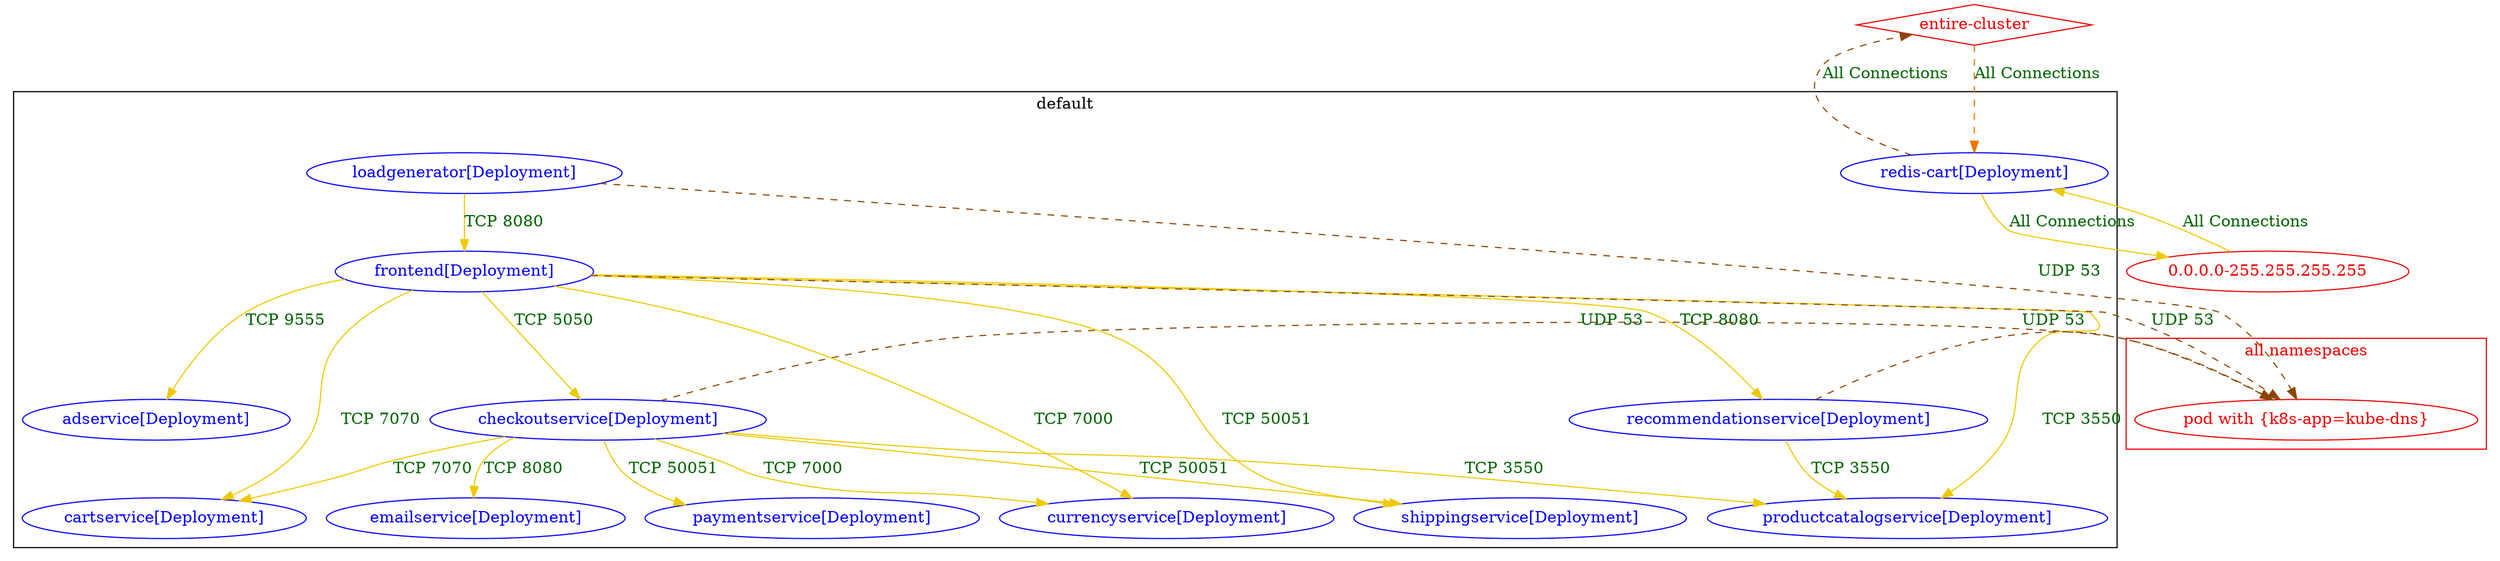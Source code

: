 digraph {
	subgraph "cluster_default" {
		color="black"
		fontcolor="black"
		"default/adservice[Deployment]" [label="adservice[Deployment]" color="blue" fontcolor="blue"]
		"default/cartservice[Deployment]" [label="cartservice[Deployment]" color="blue" fontcolor="blue"]
		"default/checkoutservice[Deployment]" [label="checkoutservice[Deployment]" color="blue" fontcolor="blue"]
		"default/currencyservice[Deployment]" [label="currencyservice[Deployment]" color="blue" fontcolor="blue"]
		"default/emailservice[Deployment]" [label="emailservice[Deployment]" color="blue" fontcolor="blue"]
		"default/frontend[Deployment]" [label="frontend[Deployment]" color="blue" fontcolor="blue"]
		"default/loadgenerator[Deployment]" [label="loadgenerator[Deployment]" color="blue" fontcolor="blue"]
		"default/paymentservice[Deployment]" [label="paymentservice[Deployment]" color="blue" fontcolor="blue"]
		"default/productcatalogservice[Deployment]" [label="productcatalogservice[Deployment]" color="blue" fontcolor="blue"]
		"default/recommendationservice[Deployment]" [label="recommendationservice[Deployment]" color="blue" fontcolor="blue"]
		"default/redis-cart[Deployment]" [label="redis-cart[Deployment]" color="blue" fontcolor="blue"]
		"default/shippingservice[Deployment]" [label="shippingservice[Deployment]" color="blue" fontcolor="blue"]
		label="default"
	}
	subgraph "cluster_all namespaces" {
		color="red2"
		fontcolor="red2"
		"pod with {k8s-app=kube-dns}_in_all namespaces" [label="pod with {k8s-app=kube-dns}" color="red2" fontcolor="red2"]
		label="all namespaces"
	}
	"0.0.0.0-255.255.255.255" [label="0.0.0.0-255.255.255.255" color="red2" fontcolor="red2"]
	"entire-cluster" [label="entire-cluster" color="red2" fontcolor="red2" shape=diamond]
	"0.0.0.0-255.255.255.255" -> "default/redis-cart[Deployment]" [label="All Connections" color="gold2" fontcolor="darkgreen" weight=0.5]
	"default/checkoutservice[Deployment]" -> "default/cartservice[Deployment]" [label="TCP 7070" color="gold2" fontcolor="darkgreen" weight=1]
	"default/checkoutservice[Deployment]" -> "default/currencyservice[Deployment]" [label="TCP 7000" color="gold2" fontcolor="darkgreen" weight=0.5]
	"default/checkoutservice[Deployment]" -> "default/emailservice[Deployment]" [label="TCP 8080" color="gold2" fontcolor="darkgreen" weight=0.5]
	"default/checkoutservice[Deployment]" -> "default/paymentservice[Deployment]" [label="TCP 50051" color="gold2" fontcolor="darkgreen" weight=0.5]
	"default/checkoutservice[Deployment]" -> "default/productcatalogservice[Deployment]" [label="TCP 3550" color="gold2" fontcolor="darkgreen" weight=0.5]
	"default/checkoutservice[Deployment]" -> "default/shippingservice[Deployment]" [label="TCP 50051" color="gold2" fontcolor="darkgreen" weight=0.5]
	"default/checkoutservice[Deployment]" -> "pod with {k8s-app=kube-dns}_in_all namespaces" [label="UDP 53" color="darkorange4" fontcolor="darkgreen" weight=0.5 style=dashed]
	"default/frontend[Deployment]" -> "default/adservice[Deployment]" [label="TCP 9555" color="gold2" fontcolor="darkgreen" weight=1]
	"default/frontend[Deployment]" -> "default/cartservice[Deployment]" [label="TCP 7070" color="gold2" fontcolor="darkgreen" weight=1]
	"default/frontend[Deployment]" -> "default/checkoutservice[Deployment]" [label="TCP 5050" color="gold2" fontcolor="darkgreen" weight=1]
	"default/frontend[Deployment]" -> "default/currencyservice[Deployment]" [label="TCP 7000" color="gold2" fontcolor="darkgreen" weight=1]
	"default/frontend[Deployment]" -> "default/productcatalogservice[Deployment]" [label="TCP 3550" color="gold2" fontcolor="darkgreen" weight=0.5]
	"default/frontend[Deployment]" -> "default/recommendationservice[Deployment]" [label="TCP 8080" color="gold2" fontcolor="darkgreen" weight=0.5]
	"default/frontend[Deployment]" -> "default/shippingservice[Deployment]" [label="TCP 50051" color="gold2" fontcolor="darkgreen" weight=0.5]
	"default/frontend[Deployment]" -> "pod with {k8s-app=kube-dns}_in_all namespaces" [label="UDP 53" color="darkorange4" fontcolor="darkgreen" weight=0.5 style=dashed]
	"default/loadgenerator[Deployment]" -> "default/frontend[Deployment]" [label="TCP 8080" color="gold2" fontcolor="darkgreen" weight=1]
	"default/loadgenerator[Deployment]" -> "pod with {k8s-app=kube-dns}_in_all namespaces" [label="UDP 53" color="darkorange4" fontcolor="darkgreen" weight=0.5 style=dashed]
	"default/recommendationservice[Deployment]" -> "default/productcatalogservice[Deployment]" [label="TCP 3550" color="gold2" fontcolor="darkgreen" weight=1]
	"default/recommendationservice[Deployment]" -> "pod with {k8s-app=kube-dns}_in_all namespaces" [label="UDP 53" color="darkorange4" fontcolor="darkgreen" weight=0.5 style=dashed]
	"default/redis-cart[Deployment]" -> "0.0.0.0-255.255.255.255" [label="All Connections" color="gold2" fontcolor="darkgreen" weight=1]
	"default/redis-cart[Deployment]" -> "entire-cluster" [label="All Connections" color="darkorange4" fontcolor="darkgreen" weight=0.5 style=dashed]
	"entire-cluster" -> "default/redis-cart[Deployment]" [label="All Connections" color="darkorange2" fontcolor="darkgreen" weight=1 style=dashed]
}